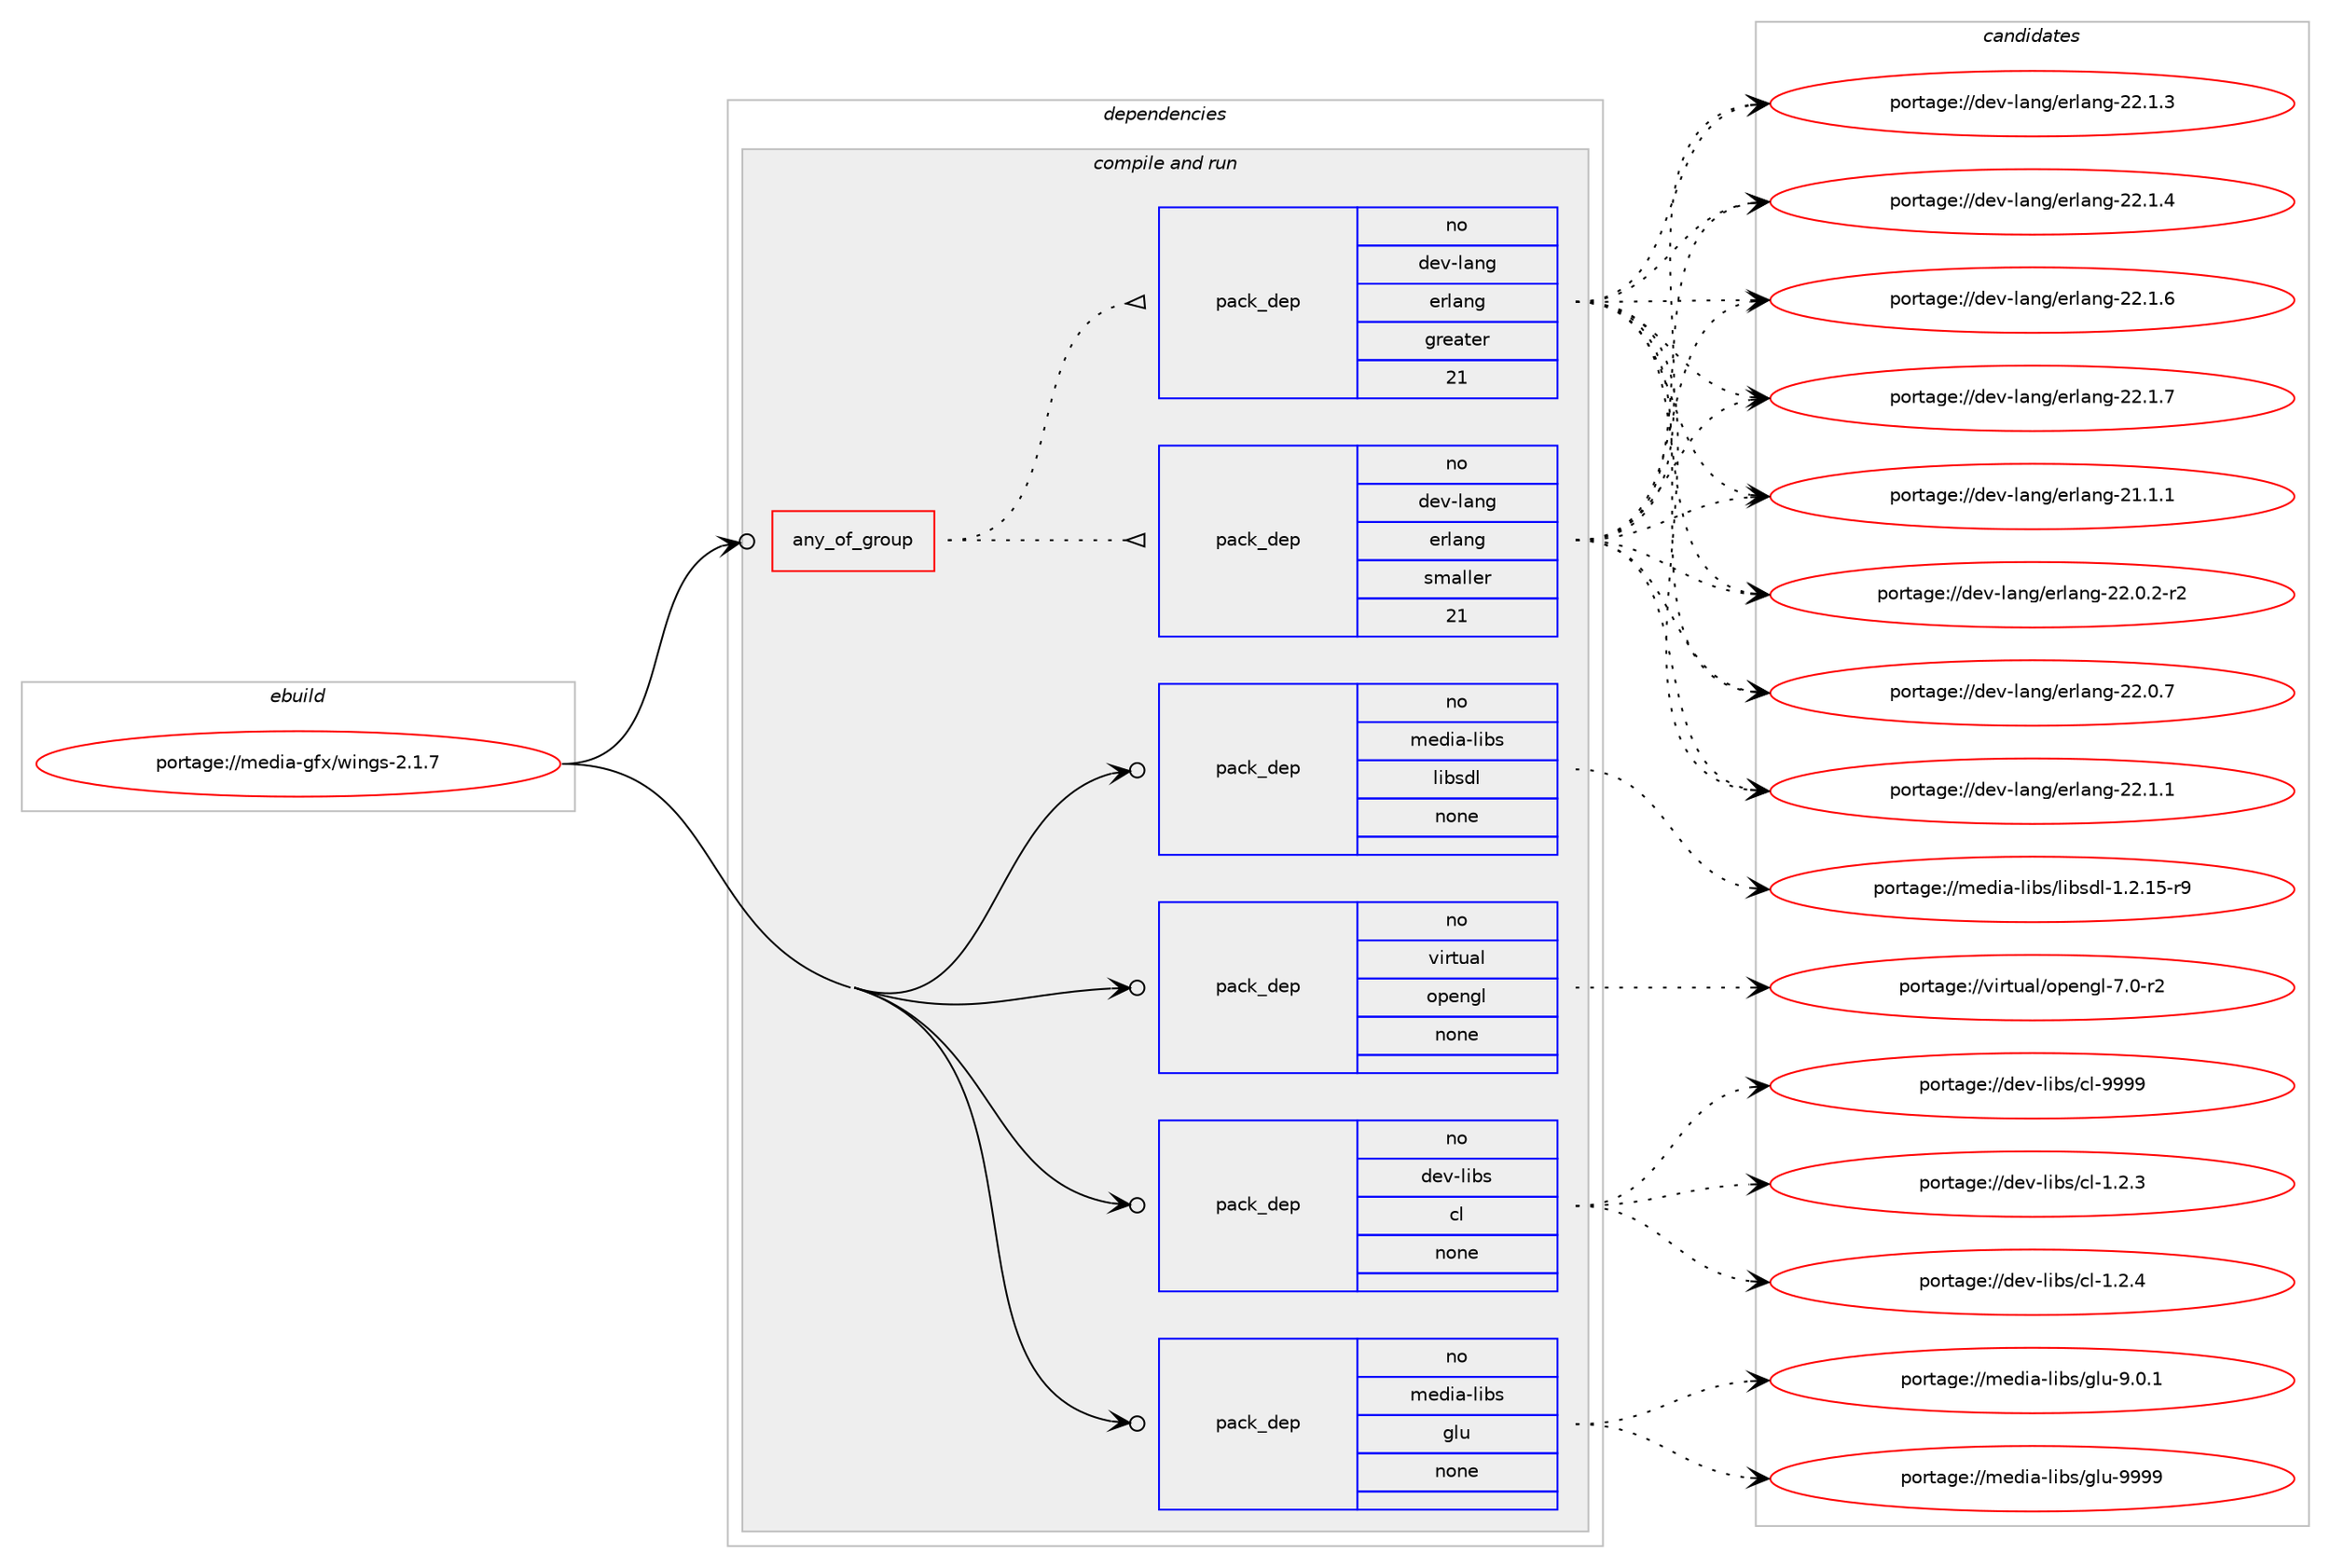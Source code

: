digraph prolog {

# *************
# Graph options
# *************

newrank=true;
concentrate=true;
compound=true;
graph [rankdir=LR,fontname=Helvetica,fontsize=10,ranksep=1.5];#, ranksep=2.5, nodesep=0.2];
edge  [arrowhead=vee];
node  [fontname=Helvetica,fontsize=10];

# **********
# The ebuild
# **********

subgraph cluster_leftcol {
color=gray;
rank=same;
label=<<i>ebuild</i>>;
id [label="portage://media-gfx/wings-2.1.7", color=red, width=4, href="../media-gfx/wings-2.1.7.svg"];
}

# ****************
# The dependencies
# ****************

subgraph cluster_midcol {
color=gray;
label=<<i>dependencies</i>>;
subgraph cluster_compile {
fillcolor="#eeeeee";
style=filled;
label=<<i>compile</i>>;
}
subgraph cluster_compileandrun {
fillcolor="#eeeeee";
style=filled;
label=<<i>compile and run</i>>;
subgraph any4990 {
dependency316867 [label=<<TABLE BORDER="0" CELLBORDER="1" CELLSPACING="0" CELLPADDING="4"><TR><TD CELLPADDING="10">any_of_group</TD></TR></TABLE>>, shape=none, color=red];subgraph pack232740 {
dependency316868 [label=<<TABLE BORDER="0" CELLBORDER="1" CELLSPACING="0" CELLPADDING="4" WIDTH="220"><TR><TD ROWSPAN="6" CELLPADDING="30">pack_dep</TD></TR><TR><TD WIDTH="110">no</TD></TR><TR><TD>dev-lang</TD></TR><TR><TD>erlang</TD></TR><TR><TD>smaller</TD></TR><TR><TD>21</TD></TR></TABLE>>, shape=none, color=blue];
}
dependency316867:e -> dependency316868:w [weight=20,style="dotted",arrowhead="oinv"];
subgraph pack232741 {
dependency316869 [label=<<TABLE BORDER="0" CELLBORDER="1" CELLSPACING="0" CELLPADDING="4" WIDTH="220"><TR><TD ROWSPAN="6" CELLPADDING="30">pack_dep</TD></TR><TR><TD WIDTH="110">no</TD></TR><TR><TD>dev-lang</TD></TR><TR><TD>erlang</TD></TR><TR><TD>greater</TD></TR><TR><TD>21</TD></TR></TABLE>>, shape=none, color=blue];
}
dependency316867:e -> dependency316869:w [weight=20,style="dotted",arrowhead="oinv"];
}
id:e -> dependency316867:w [weight=20,style="solid",arrowhead="odotvee"];
subgraph pack232742 {
dependency316870 [label=<<TABLE BORDER="0" CELLBORDER="1" CELLSPACING="0" CELLPADDING="4" WIDTH="220"><TR><TD ROWSPAN="6" CELLPADDING="30">pack_dep</TD></TR><TR><TD WIDTH="110">no</TD></TR><TR><TD>dev-libs</TD></TR><TR><TD>cl</TD></TR><TR><TD>none</TD></TR><TR><TD></TD></TR></TABLE>>, shape=none, color=blue];
}
id:e -> dependency316870:w [weight=20,style="solid",arrowhead="odotvee"];
subgraph pack232743 {
dependency316871 [label=<<TABLE BORDER="0" CELLBORDER="1" CELLSPACING="0" CELLPADDING="4" WIDTH="220"><TR><TD ROWSPAN="6" CELLPADDING="30">pack_dep</TD></TR><TR><TD WIDTH="110">no</TD></TR><TR><TD>media-libs</TD></TR><TR><TD>glu</TD></TR><TR><TD>none</TD></TR><TR><TD></TD></TR></TABLE>>, shape=none, color=blue];
}
id:e -> dependency316871:w [weight=20,style="solid",arrowhead="odotvee"];
subgraph pack232744 {
dependency316872 [label=<<TABLE BORDER="0" CELLBORDER="1" CELLSPACING="0" CELLPADDING="4" WIDTH="220"><TR><TD ROWSPAN="6" CELLPADDING="30">pack_dep</TD></TR><TR><TD WIDTH="110">no</TD></TR><TR><TD>media-libs</TD></TR><TR><TD>libsdl</TD></TR><TR><TD>none</TD></TR><TR><TD></TD></TR></TABLE>>, shape=none, color=blue];
}
id:e -> dependency316872:w [weight=20,style="solid",arrowhead="odotvee"];
subgraph pack232745 {
dependency316873 [label=<<TABLE BORDER="0" CELLBORDER="1" CELLSPACING="0" CELLPADDING="4" WIDTH="220"><TR><TD ROWSPAN="6" CELLPADDING="30">pack_dep</TD></TR><TR><TD WIDTH="110">no</TD></TR><TR><TD>virtual</TD></TR><TR><TD>opengl</TD></TR><TR><TD>none</TD></TR><TR><TD></TD></TR></TABLE>>, shape=none, color=blue];
}
id:e -> dependency316873:w [weight=20,style="solid",arrowhead="odotvee"];
}
subgraph cluster_run {
fillcolor="#eeeeee";
style=filled;
label=<<i>run</i>>;
}
}

# **************
# The candidates
# **************

subgraph cluster_choices {
rank=same;
color=gray;
label=<<i>candidates</i>>;

subgraph choice232740 {
color=black;
nodesep=1;
choiceportage1001011184510897110103471011141089711010345504946494649 [label="portage://dev-lang/erlang-21.1.1", color=red, width=4,href="../dev-lang/erlang-21.1.1.svg"];
choiceportage10010111845108971101034710111410897110103455050464846504511450 [label="portage://dev-lang/erlang-22.0.2-r2", color=red, width=4,href="../dev-lang/erlang-22.0.2-r2.svg"];
choiceportage1001011184510897110103471011141089711010345505046484655 [label="portage://dev-lang/erlang-22.0.7", color=red, width=4,href="../dev-lang/erlang-22.0.7.svg"];
choiceportage1001011184510897110103471011141089711010345505046494649 [label="portage://dev-lang/erlang-22.1.1", color=red, width=4,href="../dev-lang/erlang-22.1.1.svg"];
choiceportage1001011184510897110103471011141089711010345505046494651 [label="portage://dev-lang/erlang-22.1.3", color=red, width=4,href="../dev-lang/erlang-22.1.3.svg"];
choiceportage1001011184510897110103471011141089711010345505046494652 [label="portage://dev-lang/erlang-22.1.4", color=red, width=4,href="../dev-lang/erlang-22.1.4.svg"];
choiceportage1001011184510897110103471011141089711010345505046494654 [label="portage://dev-lang/erlang-22.1.6", color=red, width=4,href="../dev-lang/erlang-22.1.6.svg"];
choiceportage1001011184510897110103471011141089711010345505046494655 [label="portage://dev-lang/erlang-22.1.7", color=red, width=4,href="../dev-lang/erlang-22.1.7.svg"];
dependency316868:e -> choiceportage1001011184510897110103471011141089711010345504946494649:w [style=dotted,weight="100"];
dependency316868:e -> choiceportage10010111845108971101034710111410897110103455050464846504511450:w [style=dotted,weight="100"];
dependency316868:e -> choiceportage1001011184510897110103471011141089711010345505046484655:w [style=dotted,weight="100"];
dependency316868:e -> choiceportage1001011184510897110103471011141089711010345505046494649:w [style=dotted,weight="100"];
dependency316868:e -> choiceportage1001011184510897110103471011141089711010345505046494651:w [style=dotted,weight="100"];
dependency316868:e -> choiceportage1001011184510897110103471011141089711010345505046494652:w [style=dotted,weight="100"];
dependency316868:e -> choiceportage1001011184510897110103471011141089711010345505046494654:w [style=dotted,weight="100"];
dependency316868:e -> choiceportage1001011184510897110103471011141089711010345505046494655:w [style=dotted,weight="100"];
}
subgraph choice232741 {
color=black;
nodesep=1;
choiceportage1001011184510897110103471011141089711010345504946494649 [label="portage://dev-lang/erlang-21.1.1", color=red, width=4,href="../dev-lang/erlang-21.1.1.svg"];
choiceportage10010111845108971101034710111410897110103455050464846504511450 [label="portage://dev-lang/erlang-22.0.2-r2", color=red, width=4,href="../dev-lang/erlang-22.0.2-r2.svg"];
choiceportage1001011184510897110103471011141089711010345505046484655 [label="portage://dev-lang/erlang-22.0.7", color=red, width=4,href="../dev-lang/erlang-22.0.7.svg"];
choiceportage1001011184510897110103471011141089711010345505046494649 [label="portage://dev-lang/erlang-22.1.1", color=red, width=4,href="../dev-lang/erlang-22.1.1.svg"];
choiceportage1001011184510897110103471011141089711010345505046494651 [label="portage://dev-lang/erlang-22.1.3", color=red, width=4,href="../dev-lang/erlang-22.1.3.svg"];
choiceportage1001011184510897110103471011141089711010345505046494652 [label="portage://dev-lang/erlang-22.1.4", color=red, width=4,href="../dev-lang/erlang-22.1.4.svg"];
choiceportage1001011184510897110103471011141089711010345505046494654 [label="portage://dev-lang/erlang-22.1.6", color=red, width=4,href="../dev-lang/erlang-22.1.6.svg"];
choiceportage1001011184510897110103471011141089711010345505046494655 [label="portage://dev-lang/erlang-22.1.7", color=red, width=4,href="../dev-lang/erlang-22.1.7.svg"];
dependency316869:e -> choiceportage1001011184510897110103471011141089711010345504946494649:w [style=dotted,weight="100"];
dependency316869:e -> choiceportage10010111845108971101034710111410897110103455050464846504511450:w [style=dotted,weight="100"];
dependency316869:e -> choiceportage1001011184510897110103471011141089711010345505046484655:w [style=dotted,weight="100"];
dependency316869:e -> choiceportage1001011184510897110103471011141089711010345505046494649:w [style=dotted,weight="100"];
dependency316869:e -> choiceportage1001011184510897110103471011141089711010345505046494651:w [style=dotted,weight="100"];
dependency316869:e -> choiceportage1001011184510897110103471011141089711010345505046494652:w [style=dotted,weight="100"];
dependency316869:e -> choiceportage1001011184510897110103471011141089711010345505046494654:w [style=dotted,weight="100"];
dependency316869:e -> choiceportage1001011184510897110103471011141089711010345505046494655:w [style=dotted,weight="100"];
}
subgraph choice232742 {
color=black;
nodesep=1;
choiceportage10010111845108105981154799108454946504651 [label="portage://dev-libs/cl-1.2.3", color=red, width=4,href="../dev-libs/cl-1.2.3.svg"];
choiceportage10010111845108105981154799108454946504652 [label="portage://dev-libs/cl-1.2.4", color=red, width=4,href="../dev-libs/cl-1.2.4.svg"];
choiceportage100101118451081059811547991084557575757 [label="portage://dev-libs/cl-9999", color=red, width=4,href="../dev-libs/cl-9999.svg"];
dependency316870:e -> choiceportage10010111845108105981154799108454946504651:w [style=dotted,weight="100"];
dependency316870:e -> choiceportage10010111845108105981154799108454946504652:w [style=dotted,weight="100"];
dependency316870:e -> choiceportage100101118451081059811547991084557575757:w [style=dotted,weight="100"];
}
subgraph choice232743 {
color=black;
nodesep=1;
choiceportage10910110010597451081059811547103108117455746484649 [label="portage://media-libs/glu-9.0.1", color=red, width=4,href="../media-libs/glu-9.0.1.svg"];
choiceportage109101100105974510810598115471031081174557575757 [label="portage://media-libs/glu-9999", color=red, width=4,href="../media-libs/glu-9999.svg"];
dependency316871:e -> choiceportage10910110010597451081059811547103108117455746484649:w [style=dotted,weight="100"];
dependency316871:e -> choiceportage109101100105974510810598115471031081174557575757:w [style=dotted,weight="100"];
}
subgraph choice232744 {
color=black;
nodesep=1;
choiceportage1091011001059745108105981154710810598115100108454946504649534511457 [label="portage://media-libs/libsdl-1.2.15-r9", color=red, width=4,href="../media-libs/libsdl-1.2.15-r9.svg"];
dependency316872:e -> choiceportage1091011001059745108105981154710810598115100108454946504649534511457:w [style=dotted,weight="100"];
}
subgraph choice232745 {
color=black;
nodesep=1;
choiceportage1181051141161179710847111112101110103108455546484511450 [label="portage://virtual/opengl-7.0-r2", color=red, width=4,href="../virtual/opengl-7.0-r2.svg"];
dependency316873:e -> choiceportage1181051141161179710847111112101110103108455546484511450:w [style=dotted,weight="100"];
}
}

}
